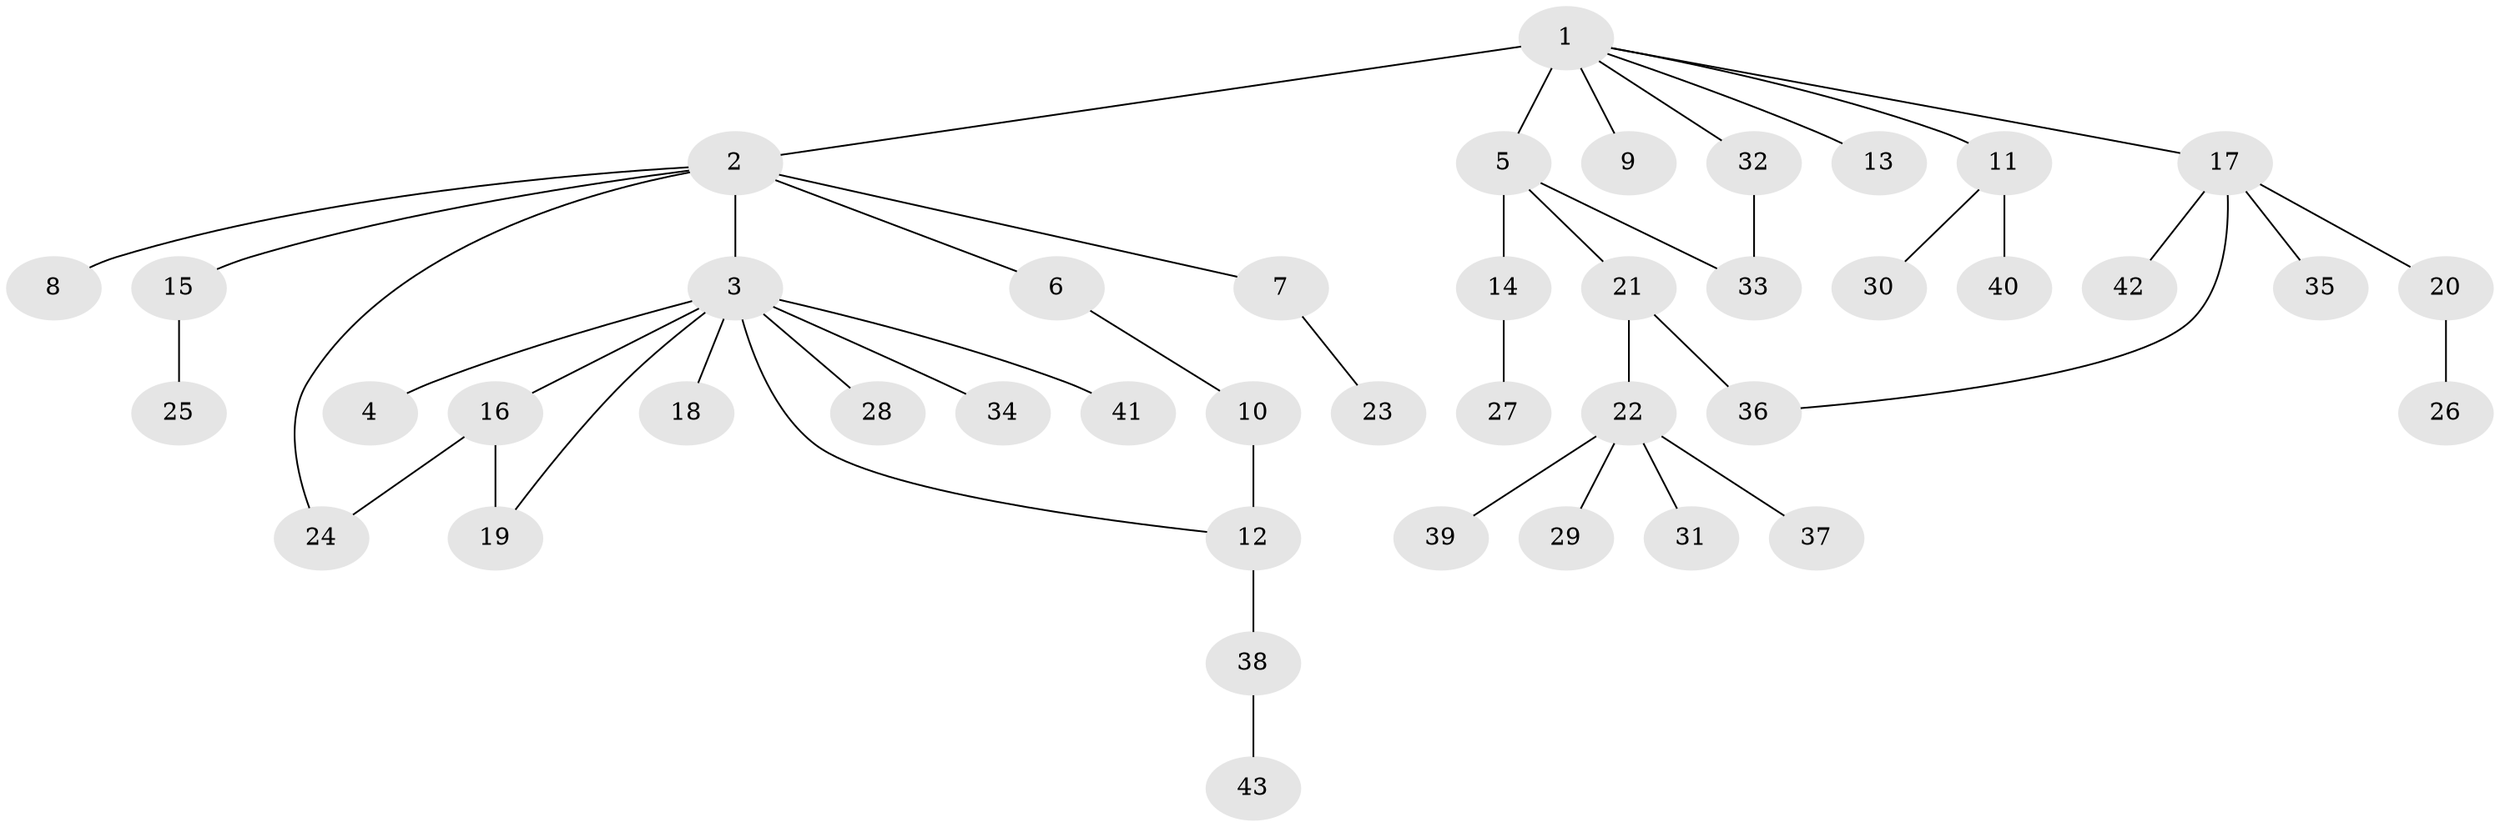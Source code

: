 // original degree distribution, {11: 0.011627906976744186, 3: 0.09302325581395349, 16: 0.011627906976744186, 2: 0.2441860465116279, 4: 0.046511627906976744, 6: 0.046511627906976744, 1: 0.5348837209302325, 7: 0.011627906976744186}
// Generated by graph-tools (version 1.1) at 2025/35/03/09/25 02:35:31]
// undirected, 43 vertices, 47 edges
graph export_dot {
graph [start="1"]
  node [color=gray90,style=filled];
  1;
  2;
  3;
  4;
  5;
  6;
  7;
  8;
  9;
  10;
  11;
  12;
  13;
  14;
  15;
  16;
  17;
  18;
  19;
  20;
  21;
  22;
  23;
  24;
  25;
  26;
  27;
  28;
  29;
  30;
  31;
  32;
  33;
  34;
  35;
  36;
  37;
  38;
  39;
  40;
  41;
  42;
  43;
  1 -- 2 [weight=1.0];
  1 -- 5 [weight=4.0];
  1 -- 9 [weight=1.0];
  1 -- 11 [weight=1.0];
  1 -- 13 [weight=1.0];
  1 -- 17 [weight=1.0];
  1 -- 32 [weight=1.0];
  2 -- 3 [weight=7.0];
  2 -- 6 [weight=1.0];
  2 -- 7 [weight=1.0];
  2 -- 8 [weight=1.0];
  2 -- 15 [weight=1.0];
  2 -- 24 [weight=1.0];
  3 -- 4 [weight=1.0];
  3 -- 12 [weight=1.0];
  3 -- 16 [weight=1.0];
  3 -- 18 [weight=1.0];
  3 -- 19 [weight=1.0];
  3 -- 28 [weight=1.0];
  3 -- 34 [weight=1.0];
  3 -- 41 [weight=1.0];
  5 -- 14 [weight=1.0];
  5 -- 21 [weight=2.0];
  5 -- 33 [weight=1.0];
  6 -- 10 [weight=1.0];
  7 -- 23 [weight=1.0];
  10 -- 12 [weight=4.0];
  11 -- 30 [weight=1.0];
  11 -- 40 [weight=1.0];
  12 -- 38 [weight=1.0];
  14 -- 27 [weight=1.0];
  15 -- 25 [weight=1.0];
  16 -- 19 [weight=3.0];
  16 -- 24 [weight=1.0];
  17 -- 20 [weight=1.0];
  17 -- 35 [weight=1.0];
  17 -- 36 [weight=1.0];
  17 -- 42 [weight=1.0];
  20 -- 26 [weight=2.0];
  21 -- 22 [weight=1.0];
  21 -- 36 [weight=2.0];
  22 -- 29 [weight=1.0];
  22 -- 31 [weight=1.0];
  22 -- 37 [weight=1.0];
  22 -- 39 [weight=1.0];
  32 -- 33 [weight=1.0];
  38 -- 43 [weight=1.0];
}
